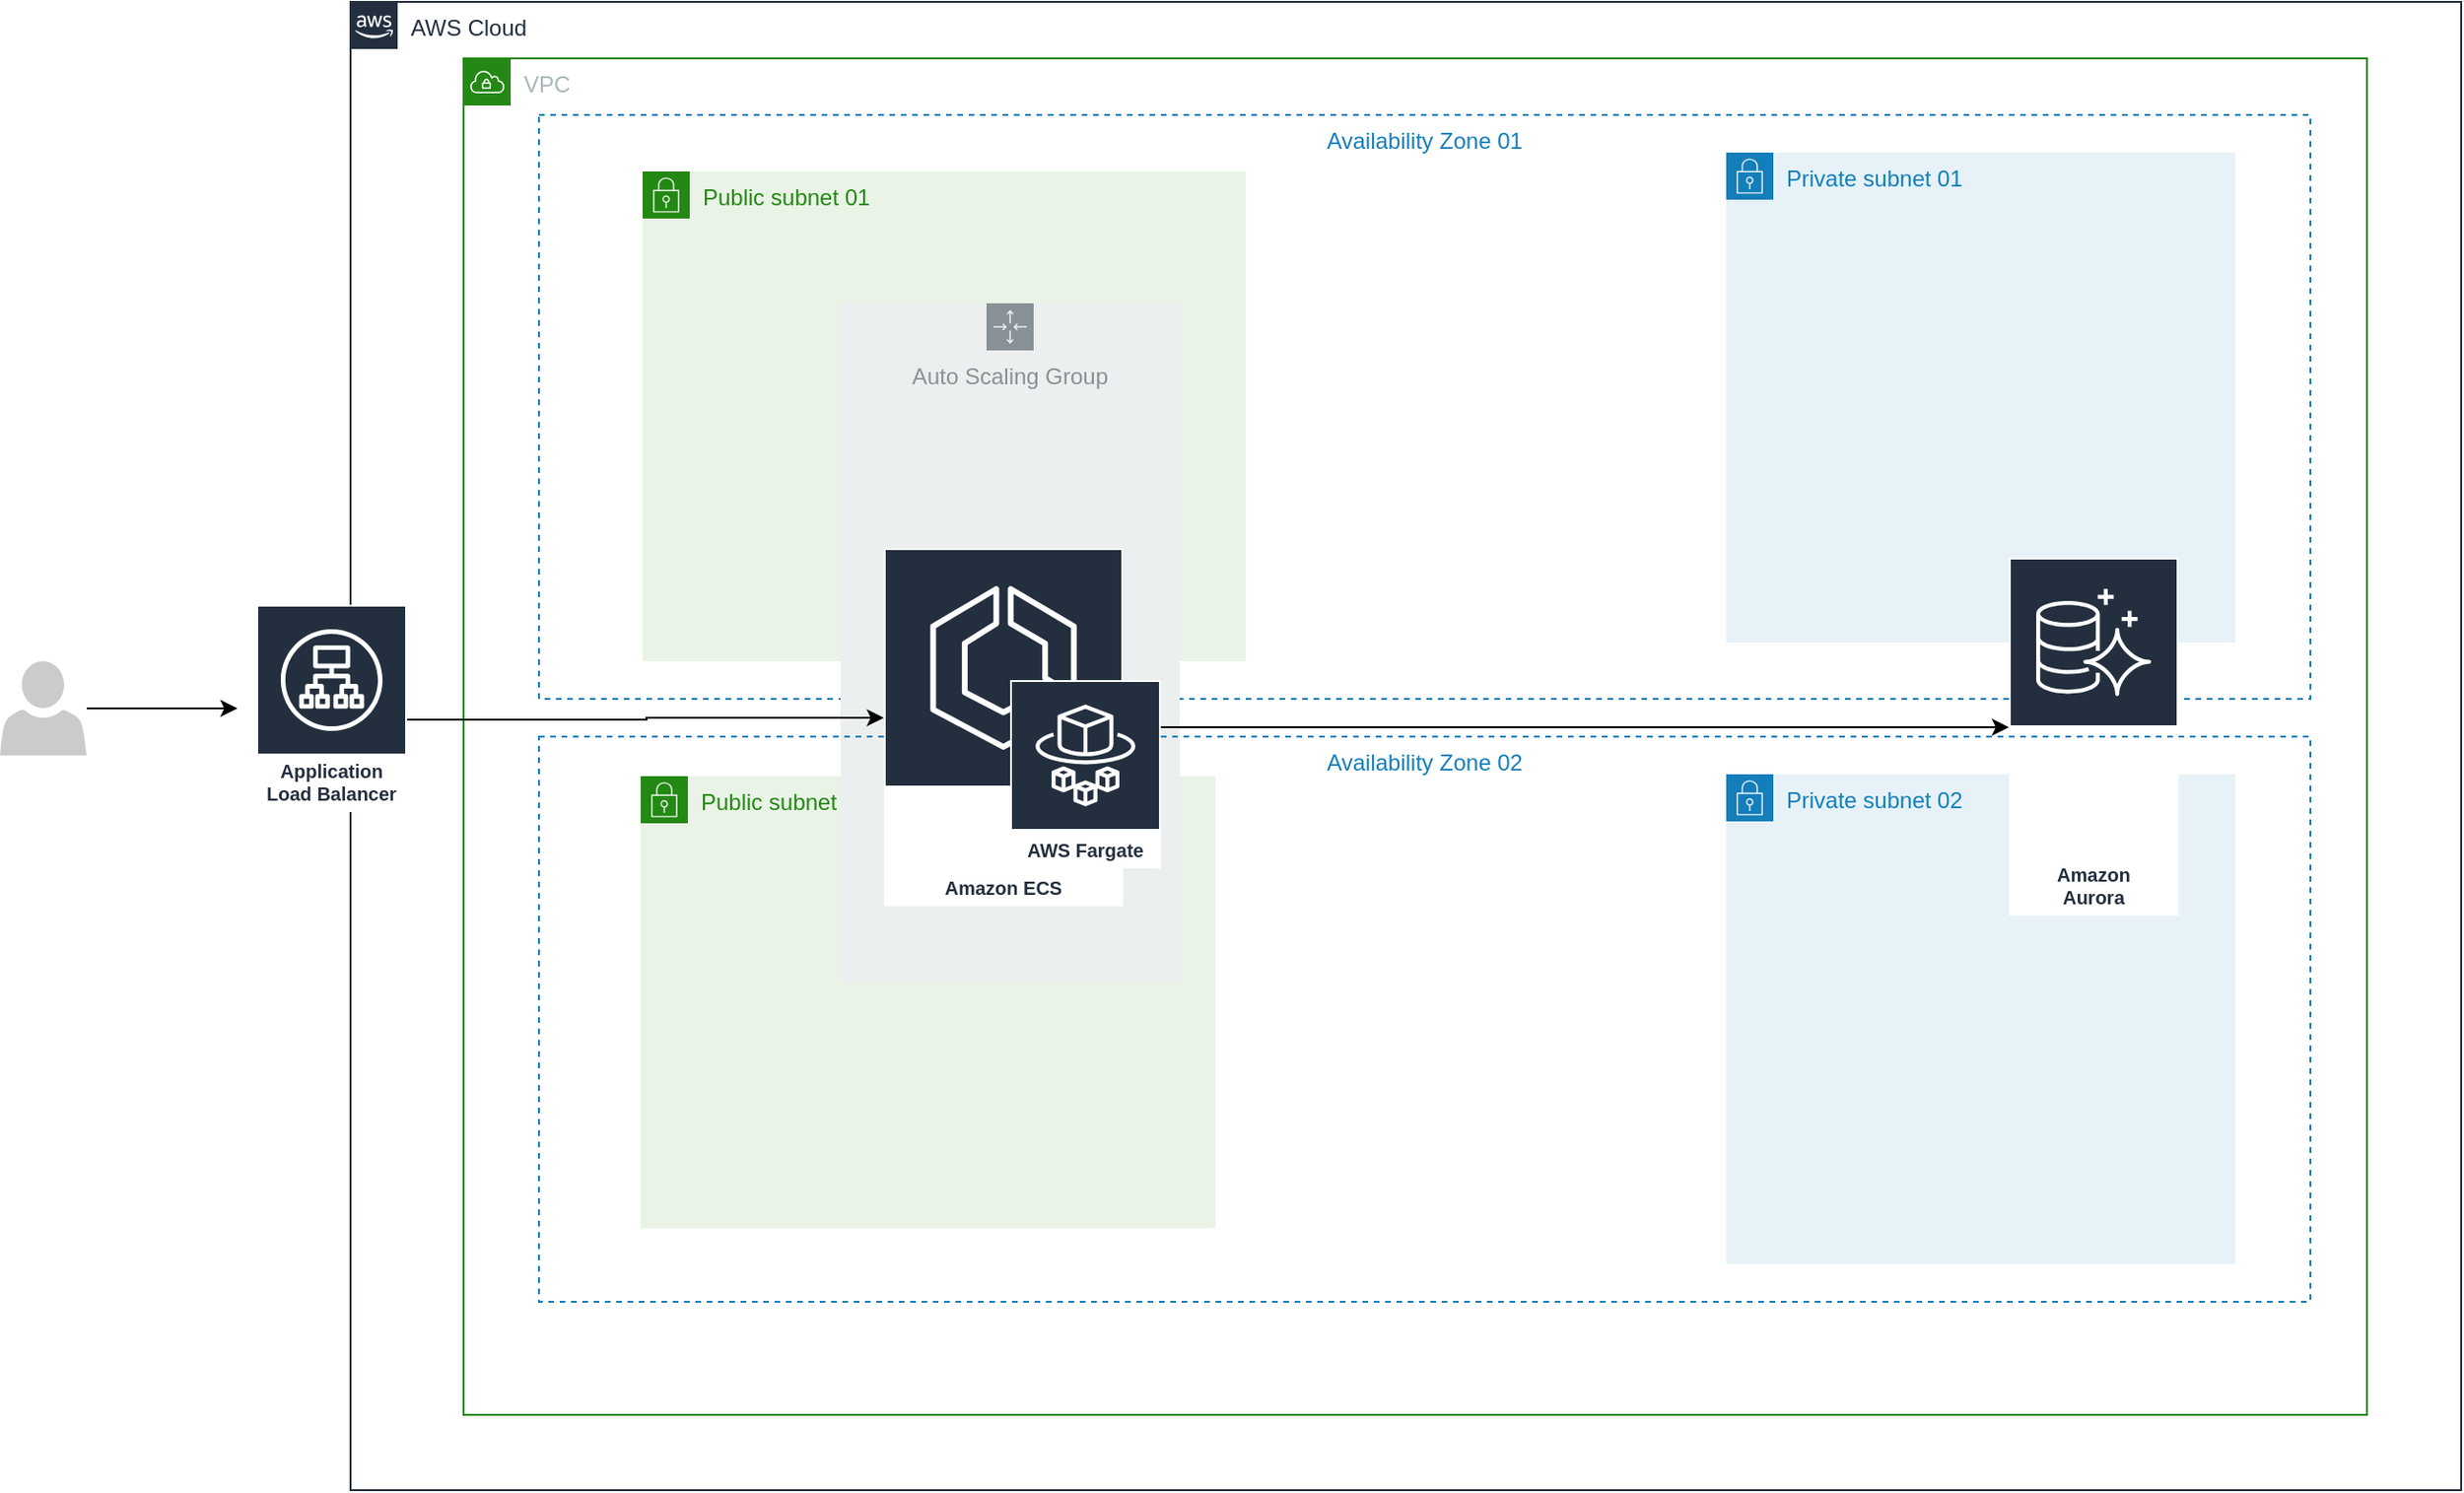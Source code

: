 <mxfile version="17.4.6" type="device"><diagram id="nukECz_JP9-2erNuhrV8" name="Page-1"><mxGraphModel dx="2247" dy="712" grid="1" gridSize="10" guides="1" tooltips="1" connect="1" arrows="1" fold="1" page="1" pageScale="1" pageWidth="850" pageHeight="1100" math="0" shadow="0"><root><mxCell id="0"/><mxCell id="1" parent="0"/><mxCell id="XnsSQ_LXc6HGWGq8vMnO-2" value="AWS Cloud" style="points=[[0,0],[0.25,0],[0.5,0],[0.75,0],[1,0],[1,0.25],[1,0.5],[1,0.75],[1,1],[0.75,1],[0.5,1],[0.25,1],[0,1],[0,0.75],[0,0.5],[0,0.25]];outlineConnect=0;gradientColor=none;html=1;whiteSpace=wrap;fontSize=12;fontStyle=0;container=1;pointerEvents=0;collapsible=0;recursiveResize=0;shape=mxgraph.aws4.group;grIcon=mxgraph.aws4.group_aws_cloud_alt;strokeColor=#232F3E;fillColor=none;verticalAlign=top;align=left;spacingLeft=30;fontColor=#232F3E;dashed=0;" vertex="1" parent="1"><mxGeometry x="140" y="80" width="1120" height="790" as="geometry"/></mxCell><mxCell id="XnsSQ_LXc6HGWGq8vMnO-9" value="Private subnet 02" style="points=[[0,0],[0.25,0],[0.5,0],[0.75,0],[1,0],[1,0.25],[1,0.5],[1,0.75],[1,1],[0.75,1],[0.5,1],[0.25,1],[0,1],[0,0.75],[0,0.5],[0,0.25]];outlineConnect=0;gradientColor=none;html=1;whiteSpace=wrap;fontSize=12;fontStyle=0;container=1;pointerEvents=0;collapsible=0;recursiveResize=0;shape=mxgraph.aws4.group;grIcon=mxgraph.aws4.group_security_group;grStroke=0;strokeColor=#147EBA;fillColor=#E6F2F8;verticalAlign=top;align=left;spacingLeft=30;fontColor=#147EBA;dashed=0;" vertex="1" parent="XnsSQ_LXc6HGWGq8vMnO-2"><mxGeometry x="730" y="410" width="270" height="260" as="geometry"/></mxCell><mxCell id="XnsSQ_LXc6HGWGq8vMnO-6" value="VPC" style="points=[[0,0],[0.25,0],[0.5,0],[0.75,0],[1,0],[1,0.25],[1,0.5],[1,0.75],[1,1],[0.75,1],[0.5,1],[0.25,1],[0,1],[0,0.75],[0,0.5],[0,0.25]];outlineConnect=0;gradientColor=none;html=1;whiteSpace=wrap;fontSize=12;fontStyle=0;container=1;pointerEvents=0;collapsible=0;recursiveResize=0;shape=mxgraph.aws4.group;grIcon=mxgraph.aws4.group_vpc;strokeColor=#248814;fillColor=none;verticalAlign=top;align=left;spacingLeft=30;fontColor=#AAB7B8;dashed=0;" vertex="1" parent="XnsSQ_LXc6HGWGq8vMnO-2"><mxGeometry x="60" y="30" width="1010" height="720" as="geometry"/></mxCell><mxCell id="XnsSQ_LXc6HGWGq8vMnO-3" value="Availability Zone 01" style="fillColor=none;strokeColor=#147EBA;dashed=1;verticalAlign=top;fontStyle=0;fontColor=#147EBA;" vertex="1" parent="XnsSQ_LXc6HGWGq8vMnO-6"><mxGeometry x="40" y="30" width="940" height="310" as="geometry"/></mxCell><mxCell id="XnsSQ_LXc6HGWGq8vMnO-8" value="Private subnet 01" style="points=[[0,0],[0.25,0],[0.5,0],[0.75,0],[1,0],[1,0.25],[1,0.5],[1,0.75],[1,1],[0.75,1],[0.5,1],[0.25,1],[0,1],[0,0.75],[0,0.5],[0,0.25]];outlineConnect=0;gradientColor=none;html=1;whiteSpace=wrap;fontSize=12;fontStyle=0;container=1;pointerEvents=0;collapsible=0;recursiveResize=0;shape=mxgraph.aws4.group;grIcon=mxgraph.aws4.group_security_group;grStroke=0;strokeColor=#147EBA;fillColor=#E6F2F8;verticalAlign=top;align=left;spacingLeft=30;fontColor=#147EBA;dashed=0;" vertex="1" parent="XnsSQ_LXc6HGWGq8vMnO-6"><mxGeometry x="670" y="50" width="270" height="260" as="geometry"/></mxCell><mxCell id="XnsSQ_LXc6HGWGq8vMnO-10" value="Public subnet 01" style="points=[[0,0],[0.25,0],[0.5,0],[0.75,0],[1,0],[1,0.25],[1,0.5],[1,0.75],[1,1],[0.75,1],[0.5,1],[0.25,1],[0,1],[0,0.75],[0,0.5],[0,0.25]];outlineConnect=0;gradientColor=none;html=1;whiteSpace=wrap;fontSize=12;fontStyle=0;container=1;pointerEvents=0;collapsible=0;recursiveResize=0;shape=mxgraph.aws4.group;grIcon=mxgraph.aws4.group_security_group;grStroke=0;strokeColor=#248814;fillColor=#E9F3E6;verticalAlign=top;align=left;spacingLeft=30;fontColor=#248814;dashed=0;" vertex="1" parent="XnsSQ_LXc6HGWGq8vMnO-6"><mxGeometry x="95" y="60" width="320" height="260" as="geometry"/></mxCell><mxCell id="XnsSQ_LXc6HGWGq8vMnO-11" value="Public subnet 01" style="points=[[0,0],[0.25,0],[0.5,0],[0.75,0],[1,0],[1,0.25],[1,0.5],[1,0.75],[1,1],[0.75,1],[0.5,1],[0.25,1],[0,1],[0,0.75],[0,0.5],[0,0.25]];outlineConnect=0;gradientColor=none;html=1;whiteSpace=wrap;fontSize=12;fontStyle=0;container=1;pointerEvents=0;collapsible=0;recursiveResize=0;shape=mxgraph.aws4.group;grIcon=mxgraph.aws4.group_security_group;grStroke=0;strokeColor=#248814;fillColor=#E9F3E6;verticalAlign=top;align=left;spacingLeft=30;fontColor=#248814;dashed=0;" vertex="1" parent="XnsSQ_LXc6HGWGq8vMnO-10"><mxGeometry x="-1" y="321" width="305" height="240" as="geometry"/></mxCell><mxCell id="XnsSQ_LXc6HGWGq8vMnO-13" value="Amazon&#xA;Aurora" style="sketch=0;outlineConnect=0;fontColor=#232F3E;gradientColor=none;strokeColor=#ffffff;fillColor=#232F3E;dashed=0;verticalLabelPosition=middle;verticalAlign=bottom;align=center;html=1;whiteSpace=wrap;fontSize=10;fontStyle=1;spacing=3;shape=mxgraph.aws4.productIcon;prIcon=mxgraph.aws4.aurora;" vertex="1" parent="XnsSQ_LXc6HGWGq8vMnO-6"><mxGeometry x="820" y="265" width="90" height="190" as="geometry"/></mxCell><mxCell id="XnsSQ_LXc6HGWGq8vMnO-16" value="Auto Scaling Group" style="sketch=0;outlineConnect=0;gradientColor=none;html=1;whiteSpace=wrap;fontSize=12;fontStyle=0;shape=mxgraph.aws4.groupCenter;grIcon=mxgraph.aws4.group_auto_scaling_group;grStroke=0;strokeColor=#879196;fillColor=#ECEFEF;verticalAlign=top;align=center;fontColor=#879196;dashed=0;spacingTop=25;" vertex="1" parent="XnsSQ_LXc6HGWGq8vMnO-6"><mxGeometry x="200" y="130" width="180" height="360" as="geometry"/></mxCell><mxCell id="XnsSQ_LXc6HGWGq8vMnO-5" value="Availability Zone 02" style="fillColor=none;strokeColor=#147EBA;dashed=1;verticalAlign=top;fontStyle=0;fontColor=#147EBA;" vertex="1" parent="XnsSQ_LXc6HGWGq8vMnO-2"><mxGeometry x="100" y="390" width="940" height="300" as="geometry"/></mxCell><mxCell id="XnsSQ_LXc6HGWGq8vMnO-21" style="edgeStyle=orthogonalEdgeStyle;rounded=0;orthogonalLoop=1;jettySize=auto;html=1;startArrow=classic;startFill=1;" edge="1" parent="XnsSQ_LXc6HGWGq8vMnO-2" source="XnsSQ_LXc6HGWGq8vMnO-14" target="XnsSQ_LXc6HGWGq8vMnO-13"><mxGeometry relative="1" as="geometry"><Array as="points"><mxPoint x="770" y="385"/><mxPoint x="770" y="385"/></Array></mxGeometry></mxCell><mxCell id="XnsSQ_LXc6HGWGq8vMnO-14" value="Amazon ECS" style="sketch=0;outlineConnect=0;fontColor=#232F3E;gradientColor=none;strokeColor=#ffffff;fillColor=#232F3E;dashed=0;verticalLabelPosition=middle;verticalAlign=bottom;align=center;html=1;whiteSpace=wrap;fontSize=10;fontStyle=1;spacing=3;shape=mxgraph.aws4.productIcon;prIcon=mxgraph.aws4.ecs;" vertex="1" parent="XnsSQ_LXc6HGWGq8vMnO-2"><mxGeometry x="283" y="290" width="127" height="190" as="geometry"/></mxCell><mxCell id="XnsSQ_LXc6HGWGq8vMnO-22" value="AWS Fargate" style="sketch=0;outlineConnect=0;fontColor=#232F3E;gradientColor=none;strokeColor=#ffffff;fillColor=#232F3E;dashed=0;verticalLabelPosition=middle;verticalAlign=bottom;align=center;html=1;whiteSpace=wrap;fontSize=10;fontStyle=1;spacing=3;shape=mxgraph.aws4.productIcon;prIcon=mxgraph.aws4.fargate;" vertex="1" parent="XnsSQ_LXc6HGWGq8vMnO-2"><mxGeometry x="350" y="360" width="80" height="100" as="geometry"/></mxCell><mxCell id="XnsSQ_LXc6HGWGq8vMnO-18" style="edgeStyle=orthogonalEdgeStyle;rounded=0;orthogonalLoop=1;jettySize=auto;html=1;" edge="1" parent="1" source="XnsSQ_LXc6HGWGq8vMnO-1"><mxGeometry relative="1" as="geometry"><mxPoint x="80" y="455" as="targetPoint"/></mxGeometry></mxCell><mxCell id="XnsSQ_LXc6HGWGq8vMnO-1" value="" style="sketch=0;pointerEvents=1;shadow=0;dashed=0;html=1;strokeColor=none;labelPosition=center;verticalLabelPosition=bottom;verticalAlign=top;outlineConnect=0;align=center;shape=mxgraph.office.users.user;fillColor=#CCCBCB;" vertex="1" parent="1"><mxGeometry x="-46" y="430" width="46" height="50" as="geometry"/></mxCell><mxCell id="XnsSQ_LXc6HGWGq8vMnO-19" style="edgeStyle=orthogonalEdgeStyle;rounded=0;orthogonalLoop=1;jettySize=auto;html=1;" edge="1" parent="1" target="XnsSQ_LXc6HGWGq8vMnO-14"><mxGeometry relative="1" as="geometry"><mxPoint x="170" y="461" as="sourcePoint"/><mxPoint x="400" y="461" as="targetPoint"/><Array as="points"><mxPoint x="297" y="461"/><mxPoint x="297" y="460"/></Array></mxGeometry></mxCell><mxCell id="XnsSQ_LXc6HGWGq8vMnO-23" value="Application Load Balancer" style="sketch=0;outlineConnect=0;fontColor=#232F3E;gradientColor=none;strokeColor=#ffffff;fillColor=#232F3E;dashed=0;verticalLabelPosition=middle;verticalAlign=bottom;align=center;html=1;whiteSpace=wrap;fontSize=10;fontStyle=1;spacing=3;shape=mxgraph.aws4.productIcon;prIcon=mxgraph.aws4.application_load_balancer;" vertex="1" parent="1"><mxGeometry x="90" y="400" width="80" height="110" as="geometry"/></mxCell></root></mxGraphModel></diagram></mxfile>